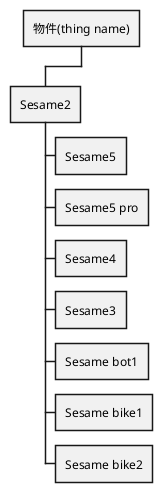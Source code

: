 @startwbs

* 物件(thing name)
** Sesame2
*** Sesame5
*** Sesame5 pro
*** Sesame4
*** Sesame3
*** Sesame bot1
*** Sesame bike1
*** Sesame bike2

@endwbs